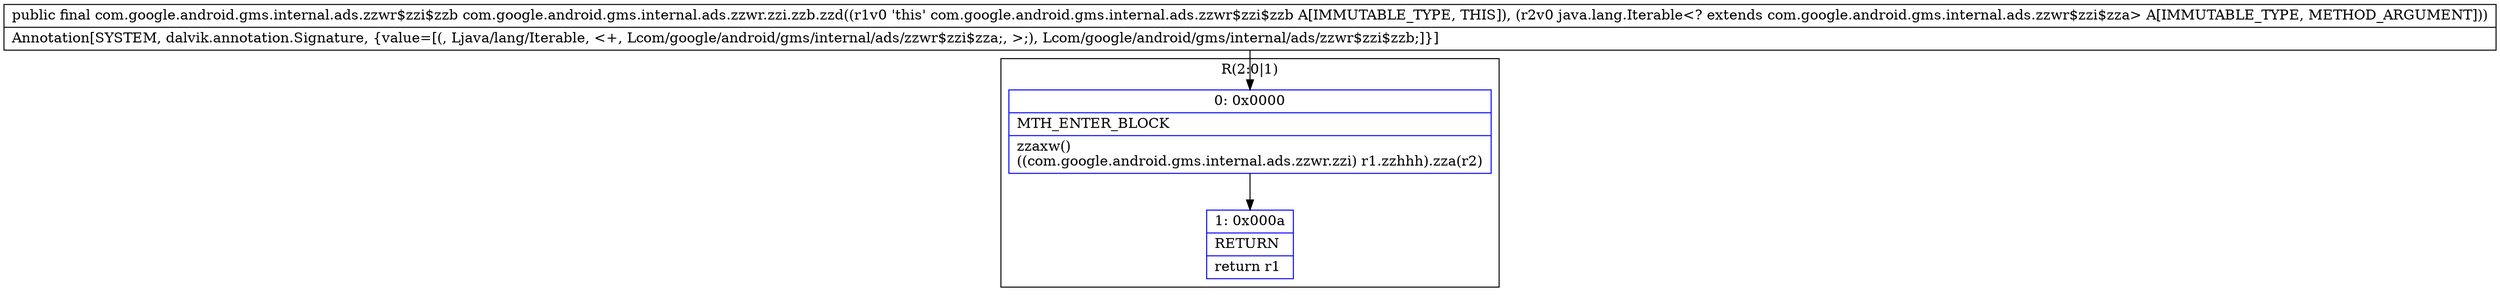 digraph "CFG forcom.google.android.gms.internal.ads.zzwr.zzi.zzb.zzd(Ljava\/lang\/Iterable;)Lcom\/google\/android\/gms\/internal\/ads\/zzwr$zzi$zzb;" {
subgraph cluster_Region_799199750 {
label = "R(2:0|1)";
node [shape=record,color=blue];
Node_0 [shape=record,label="{0\:\ 0x0000|MTH_ENTER_BLOCK\l|zzaxw()\l((com.google.android.gms.internal.ads.zzwr.zzi) r1.zzhhh).zza(r2)\l}"];
Node_1 [shape=record,label="{1\:\ 0x000a|RETURN\l|return r1\l}"];
}
MethodNode[shape=record,label="{public final com.google.android.gms.internal.ads.zzwr$zzi$zzb com.google.android.gms.internal.ads.zzwr.zzi.zzb.zzd((r1v0 'this' com.google.android.gms.internal.ads.zzwr$zzi$zzb A[IMMUTABLE_TYPE, THIS]), (r2v0 java.lang.Iterable\<? extends com.google.android.gms.internal.ads.zzwr$zzi$zza\> A[IMMUTABLE_TYPE, METHOD_ARGUMENT]))  | Annotation[SYSTEM, dalvik.annotation.Signature, \{value=[(, Ljava\/lang\/Iterable, \<+, Lcom\/google\/android\/gms\/internal\/ads\/zzwr$zzi$zza;, \>;), Lcom\/google\/android\/gms\/internal\/ads\/zzwr$zzi$zzb;]\}]\l}"];
MethodNode -> Node_0;
Node_0 -> Node_1;
}

